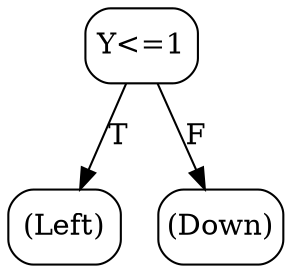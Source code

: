 // decision tree
digraph {
	1 [label="(Left)" margin="0.05,0.05" shape=box style=rounded]
	2 [label="(Down)" margin="0.05,0.05" shape=box style=rounded]
	0 [label="Y<=1" margin="0.05,0.05" shape=box style=rounded]
	0 -> 1 [label=T]
	0 -> 2 [label=F]
}
